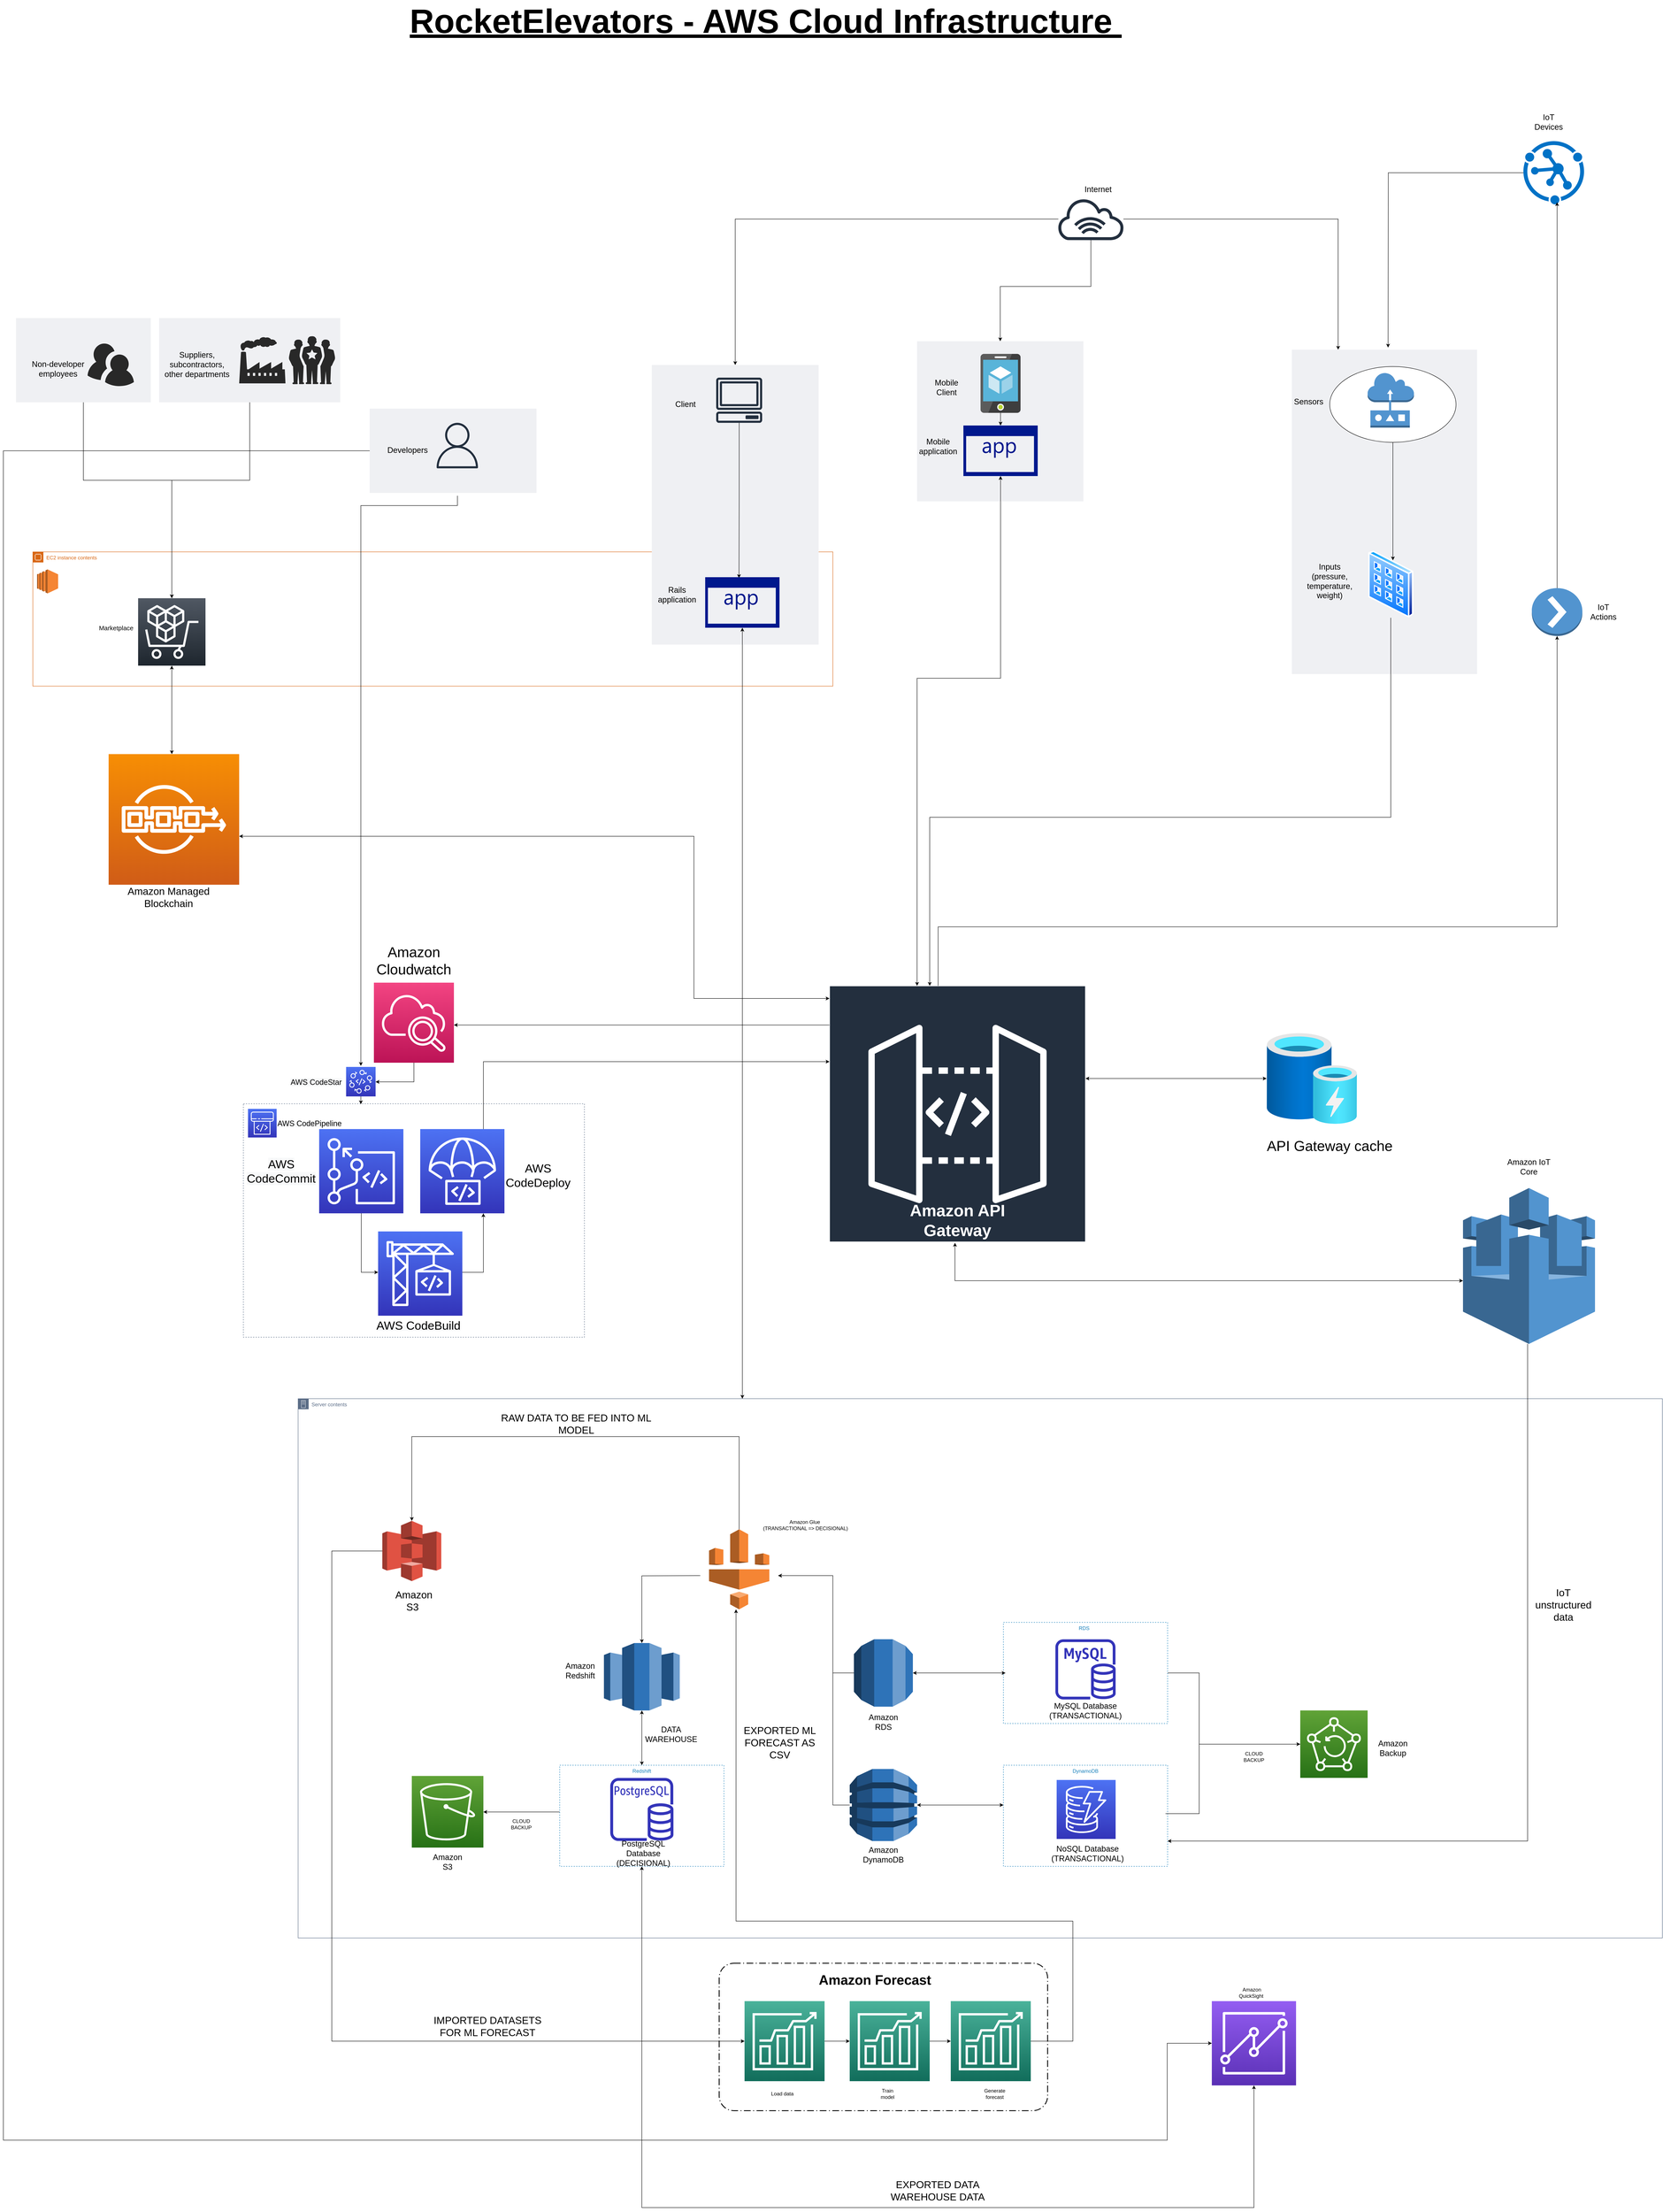 <mxfile version="13.8.5" type="github">
  <diagram id="DKj6TBFOXHYejWeqtXT9" name="Page-1">
    <mxGraphModel dx="4868" dy="3204" grid="1" gridSize="10" guides="1" tooltips="1" connect="1" arrows="1" fold="1" page="1" pageScale="1" pageWidth="850" pageHeight="1100" math="0" shadow="0">
      <root>
        <mxCell id="0" />
        <mxCell id="1" parent="0" />
        <mxCell id="yI7PjoIeiXjcI_CWV4Vf-1" value="EC2 instance contents" style="points=[[0,0],[0.25,0],[0.5,0],[0.75,0],[1,0],[1,0.25],[1,0.5],[1,0.75],[1,1],[0.75,1],[0.5,1],[0.25,1],[0,1],[0,0.75],[0,0.5],[0,0.25]];outlineConnect=0;gradientColor=none;html=1;whiteSpace=wrap;fontSize=12;fontStyle=0;shape=mxgraph.aws4.group;grIcon=mxgraph.aws4.group_ec2_instance_contents;strokeColor=#D86613;fillColor=none;verticalAlign=top;align=left;spacingLeft=30;fontColor=#D86613;dashed=0;" parent="1" vertex="1">
          <mxGeometry x="210" y="1350" width="1900" height="318.65" as="geometry" />
        </mxCell>
        <mxCell id="yI7PjoIeiXjcI_CWV4Vf-2" value="" style="fillColor=#EFF0F3;strokeColor=none;dashed=0;verticalAlign=top;fontStyle=0;fontColor=#232F3D;" parent="1" vertex="1">
          <mxGeometry x="1680" y="906.35" width="396.19" height="663.65" as="geometry" />
        </mxCell>
        <mxCell id="yI7PjoIeiXjcI_CWV4Vf-3" value="" style="fillColor=#EFF0F3;strokeColor=none;dashed=0;verticalAlign=top;fontStyle=0;fontColor=#232F3D;" parent="1" vertex="1">
          <mxGeometry x="2310" y="850" width="395" height="380" as="geometry" />
        </mxCell>
        <mxCell id="yI7PjoIeiXjcI_CWV4Vf-5" value="" style="edgeStyle=orthogonalEdgeStyle;rounded=0;orthogonalLoop=1;jettySize=auto;html=1;startArrow=none;startFill=0;" parent="1" source="yI7PjoIeiXjcI_CWV4Vf-6" target="yI7PjoIeiXjcI_CWV4Vf-130" edge="1">
          <mxGeometry relative="1" as="geometry">
            <mxPoint x="725" y="1145" as="targetPoint" />
            <Array as="points">
              <mxPoint x="725" y="1180" />
              <mxPoint x="540" y="1180" />
            </Array>
          </mxGeometry>
        </mxCell>
        <mxCell id="yI7PjoIeiXjcI_CWV4Vf-6" value="" style="fillColor=#EFF0F3;strokeColor=none;dashed=0;verticalAlign=top;fontStyle=0;fontColor=#232F3D;" parent="1" vertex="1">
          <mxGeometry x="510" y="795" width="430" height="200" as="geometry" />
        </mxCell>
        <mxCell id="yI7PjoIeiXjcI_CWV4Vf-8" value="" style="edgeStyle=orthogonalEdgeStyle;rounded=0;orthogonalLoop=1;jettySize=auto;html=1;startArrow=none;startFill=0;" parent="1" source="yI7PjoIeiXjcI_CWV4Vf-9" target="yI7PjoIeiXjcI_CWV4Vf-130" edge="1">
          <mxGeometry relative="1" as="geometry">
            <mxPoint x="330" y="1145" as="targetPoint" />
            <Array as="points">
              <mxPoint x="330" y="1180" />
              <mxPoint x="540" y="1180" />
            </Array>
          </mxGeometry>
        </mxCell>
        <mxCell id="yI7PjoIeiXjcI_CWV4Vf-9" value="" style="fillColor=#EFF0F3;strokeColor=none;dashed=0;verticalAlign=top;fontStyle=0;fontColor=#232F3D;" parent="1" vertex="1">
          <mxGeometry x="170" y="795" width="320" height="200" as="geometry" />
        </mxCell>
        <mxCell id="yI7PjoIeiXjcI_CWV4Vf-10" value="" style="fillColor=none;strokeColor=#5A6C86;dashed=1;verticalAlign=top;fontStyle=0;fontColor=#5A6C86;fontSize=22;perimeterSpacing=33;" parent="1" vertex="1">
          <mxGeometry x="710" y="2660" width="810" height="554" as="geometry" />
        </mxCell>
        <mxCell id="yI7PjoIeiXjcI_CWV4Vf-11" value="Server contents" style="points=[[0,0],[0.25,0],[0.5,0],[0.75,0],[1,0],[1,0.25],[1,0.5],[1,0.75],[1,1],[0.75,1],[0.5,1],[0.25,1],[0,1],[0,0.75],[0,0.5],[0,0.25]];outlineConnect=0;gradientColor=none;html=1;whiteSpace=wrap;fontSize=12;fontStyle=0;shape=mxgraph.aws4.group;grIcon=mxgraph.aws4.group_on_premise;strokeColor=#5A6C86;fillColor=none;verticalAlign=top;align=left;spacingLeft=30;fontColor=#5A6C86;dashed=0;" parent="1" vertex="1">
          <mxGeometry x="840" y="3360" width="3240" height="1280" as="geometry" />
        </mxCell>
        <mxCell id="yI7PjoIeiXjcI_CWV4Vf-12" value="" style="rounded=1;arcSize=10;dashed=1;fillColor=none;gradientColor=none;dashPattern=8 3 1 3;strokeWidth=2;" parent="1" vertex="1">
          <mxGeometry x="1840" y="4700" width="780" height="350" as="geometry" />
        </mxCell>
        <mxCell id="yI7PjoIeiXjcI_CWV4Vf-13" value="" style="fillColor=#EFF0F3;strokeColor=none;dashed=0;verticalAlign=top;fontStyle=0;fontColor=#232F3D;" parent="1" vertex="1">
          <mxGeometry x="3200" y="870" width="440" height="770" as="geometry" />
        </mxCell>
        <mxCell id="yI7PjoIeiXjcI_CWV4Vf-14" value="" style="edgeStyle=orthogonalEdgeStyle;rounded=0;orthogonalLoop=1;jettySize=auto;html=1;startArrow=none;startFill=0;endArrow=classic;endFill=1;fontSize=19;fontColor=#000000;" parent="1" source="yI7PjoIeiXjcI_CWV4Vf-15" edge="1">
          <mxGeometry relative="1" as="geometry">
            <mxPoint x="3440" y="1370" as="targetPoint" />
          </mxGeometry>
        </mxCell>
        <mxCell id="yI7PjoIeiXjcI_CWV4Vf-15" value="" style="ellipse;whiteSpace=wrap;html=1;fontSize=19;fontColor=#000000;" parent="1" vertex="1">
          <mxGeometry x="3290" y="910" width="300" height="180" as="geometry" />
        </mxCell>
        <mxCell id="yI7PjoIeiXjcI_CWV4Vf-16" value="" style="edgeStyle=orthogonalEdgeStyle;rounded=0;orthogonalLoop=1;jettySize=auto;html=1;startArrow=none;startFill=0;endArrow=classic;endFill=1;fontSize=39;fontColor=#FFFFFF;" parent="1" source="yI7PjoIeiXjcI_CWV4Vf-18" target="yI7PjoIeiXjcI_CWV4Vf-64" edge="1">
          <mxGeometry relative="1" as="geometry">
            <mxPoint x="1320" y="2480" as="targetPoint" />
            <Array as="points">
              <mxPoint x="1900" y="2473" />
              <mxPoint x="1900" y="2473" />
            </Array>
            <mxPoint x="1490" y="2473" as="sourcePoint" />
          </mxGeometry>
        </mxCell>
        <mxCell id="yI7PjoIeiXjcI_CWV4Vf-17" value="" style="edgeStyle=orthogonalEdgeStyle;rounded=0;orthogonalLoop=1;jettySize=auto;html=1;" parent="1" source="yI7PjoIeiXjcI_CWV4Vf-18" edge="1">
          <mxGeometry relative="1" as="geometry">
            <mxPoint x="2290" y="2380" as="sourcePoint" />
            <mxPoint x="3830" y="1549.6" as="targetPoint" />
            <Array as="points">
              <mxPoint x="2360" y="2240" />
              <mxPoint x="3830" y="2240" />
            </Array>
          </mxGeometry>
        </mxCell>
        <mxCell id="yI7PjoIeiXjcI_CWV4Vf-18" value="Amazon API Gateway" style="outlineConnect=0;fontColor=#232F3E;gradientColor=none;strokeColor=#ffffff;fillColor=#232F3E;dashed=0;verticalLabelPosition=middle;verticalAlign=bottom;align=center;html=1;whiteSpace=wrap;fontSize=10;fontStyle=1;spacing=3;shape=mxgraph.aws4.productIcon;prIcon=mxgraph.aws4.api_gateway;" parent="1" vertex="1">
          <mxGeometry x="2101.96" y="2380" width="608.04" height="440" as="geometry" />
        </mxCell>
        <mxCell id="yI7PjoIeiXjcI_CWV4Vf-19" value="" style="edgeStyle=orthogonalEdgeStyle;rounded=0;orthogonalLoop=1;jettySize=auto;html=1;" parent="1" source="yI7PjoIeiXjcI_CWV4Vf-22" target="yI7PjoIeiXjcI_CWV4Vf-50" edge="1">
          <mxGeometry relative="1" as="geometry">
            <Array as="points">
              <mxPoint x="1400" y="4341" />
              <mxPoint x="1400" y="4341" />
            </Array>
          </mxGeometry>
        </mxCell>
        <mxCell id="D9-pF9VST5MEYYn45h6V-17" value="" style="edgeStyle=orthogonalEdgeStyle;rounded=0;orthogonalLoop=1;jettySize=auto;html=1;fontSize=24;startArrow=classic;startFill=1;" edge="1" parent="1" source="yI7PjoIeiXjcI_CWV4Vf-22" target="yI7PjoIeiXjcI_CWV4Vf-103">
          <mxGeometry relative="1" as="geometry">
            <mxPoint x="1656.32" y="4640" as="targetPoint" />
            <Array as="points">
              <mxPoint x="1656" y="5280" />
              <mxPoint x="3110" y="5280" />
            </Array>
          </mxGeometry>
        </mxCell>
        <mxCell id="yI7PjoIeiXjcI_CWV4Vf-22" value="Redshift" style="fillColor=none;strokeColor=#147EBA;dashed=1;verticalAlign=top;fontStyle=0;fontColor=#147EBA;" parent="1" vertex="1">
          <mxGeometry x="1461.32" y="4230" width="390" height="240" as="geometry" />
        </mxCell>
        <mxCell id="yI7PjoIeiXjcI_CWV4Vf-23" value="DynamoDB" style="fillColor=none;strokeColor=#147EBA;dashed=1;verticalAlign=top;fontStyle=0;fontColor=#147EBA;" parent="1" vertex="1">
          <mxGeometry x="2515" y="4230" width="390" height="240" as="geometry" />
        </mxCell>
        <mxCell id="yI7PjoIeiXjcI_CWV4Vf-24" value="" style="edgeStyle=orthogonalEdgeStyle;rounded=0;orthogonalLoop=1;jettySize=auto;html=1;startArrow=none;startFill=0;endArrow=none;endFill=0;fontSize=19;" parent="1" source="yI7PjoIeiXjcI_CWV4Vf-25" target="yI7PjoIeiXjcI_CWV4Vf-49" edge="1">
          <mxGeometry relative="1" as="geometry">
            <mxPoint x="2980" y="4180" as="targetPoint" />
            <Array as="points">
              <mxPoint x="2980" y="4011" />
              <mxPoint x="2980" y="4180" />
            </Array>
          </mxGeometry>
        </mxCell>
        <mxCell id="yI7PjoIeiXjcI_CWV4Vf-25" value="RDS  " style="fillColor=none;strokeColor=#147EBA;dashed=1;verticalAlign=top;fontStyle=0;fontColor=#147EBA;" parent="1" vertex="1">
          <mxGeometry x="2515" y="3891" width="390" height="240" as="geometry" />
        </mxCell>
        <mxCell id="yI7PjoIeiXjcI_CWV4Vf-26" style="edgeStyle=orthogonalEdgeStyle;rounded=0;orthogonalLoop=1;jettySize=auto;html=1;exitX=0.5;exitY=1;exitDx=0;exitDy=0;" parent="1" edge="1">
          <mxGeometry relative="1" as="geometry">
            <mxPoint x="1510" y="3323.65" as="sourcePoint" />
            <mxPoint x="1510" y="3323.65" as="targetPoint" />
          </mxGeometry>
        </mxCell>
        <mxCell id="yI7PjoIeiXjcI_CWV4Vf-27" value="" style="edgeStyle=orthogonalEdgeStyle;rounded=0;orthogonalLoop=1;jettySize=auto;html=1;entryX=0.455;entryY=0.018;entryDx=0;entryDy=0;entryPerimeter=0;" parent="1" source="yI7PjoIeiXjcI_CWV4Vf-28" target="yI7PjoIeiXjcI_CWV4Vf-57" edge="1">
          <mxGeometry relative="1" as="geometry">
            <mxPoint x="1887.495" y="1366.345" as="targetPoint" />
            <Array as="points" />
          </mxGeometry>
        </mxCell>
        <mxCell id="yI7PjoIeiXjcI_CWV4Vf-28" value="" style="outlineConnect=0;fontColor=#232F3E;gradientColor=none;fillColor=#232F3E;strokeColor=none;dashed=0;verticalLabelPosition=bottom;verticalAlign=top;align=center;html=1;fontSize=12;fontStyle=0;aspect=fixed;pointerEvents=1;shape=mxgraph.aws4.client;" parent="1" vertex="1">
          <mxGeometry x="1832.43" y="936.35" width="110.13" height="107.31" as="geometry" />
        </mxCell>
        <mxCell id="yI7PjoIeiXjcI_CWV4Vf-29" value="MySQL Database&lt;br&gt;(TRANSACTIONAL)" style="text;html=1;strokeColor=none;fillColor=none;align=center;verticalAlign=middle;whiteSpace=wrap;rounded=0;fontSize=19;" parent="1" vertex="1">
          <mxGeometry x="2690" y="4091" width="40" height="20" as="geometry" />
        </mxCell>
        <mxCell id="yI7PjoIeiXjcI_CWV4Vf-30" value="" style="outlineConnect=0;fontColor=#232F3E;gradientColor=none;fillColor=#3334B9;strokeColor=none;dashed=0;verticalLabelPosition=bottom;verticalAlign=top;align=center;html=1;fontSize=12;fontStyle=0;aspect=fixed;pointerEvents=1;shape=mxgraph.aws4.rds_mysql_instance;" parent="1" vertex="1">
          <mxGeometry x="2638.5" y="3931" width="143" height="143" as="geometry" />
        </mxCell>
        <mxCell id="yI7PjoIeiXjcI_CWV4Vf-31" value="" style="outlineConnect=0;fontColor=#232F3E;gradientColor=#4D72F3;gradientDirection=north;fillColor=#3334B9;strokeColor=#ffffff;dashed=0;verticalLabelPosition=bottom;verticalAlign=top;align=center;html=1;fontSize=12;fontStyle=0;aspect=fixed;shape=mxgraph.aws4.resourceIcon;resIcon=mxgraph.aws4.dynamodb;" parent="1" vertex="1">
          <mxGeometry x="2641.5" y="4265" width="140" height="140" as="geometry" />
        </mxCell>
        <mxCell id="yI7PjoIeiXjcI_CWV4Vf-32" value="" style="edgeStyle=orthogonalEdgeStyle;rounded=0;orthogonalLoop=1;jettySize=auto;html=1;startArrow=classic;startFill=1;fontSize=19;" parent="1" source="yI7PjoIeiXjcI_CWV4Vf-34" edge="1">
          <mxGeometry relative="1" as="geometry">
            <mxPoint x="2515" y="4324.5" as="targetPoint" />
          </mxGeometry>
        </mxCell>
        <mxCell id="yI7PjoIeiXjcI_CWV4Vf-33" value="" style="edgeStyle=orthogonalEdgeStyle;rounded=0;orthogonalLoop=1;jettySize=auto;html=1;" parent="1" source="yI7PjoIeiXjcI_CWV4Vf-34" edge="1">
          <mxGeometry relative="1" as="geometry">
            <mxPoint x="1980" y="3780" as="targetPoint" />
            <Array as="points">
              <mxPoint x="2110" y="4325" />
              <mxPoint x="2110" y="3780" />
            </Array>
          </mxGeometry>
        </mxCell>
        <mxCell id="yI7PjoIeiXjcI_CWV4Vf-34" value="" style="outlineConnect=0;dashed=0;verticalLabelPosition=bottom;verticalAlign=top;align=center;html=1;shape=mxgraph.aws3.dynamo_db;fillColor=#2E73B8;gradientColor=none;fontSize=19;" parent="1" vertex="1">
          <mxGeometry x="2150" y="4239" width="160" height="171" as="geometry" />
        </mxCell>
        <mxCell id="yI7PjoIeiXjcI_CWV4Vf-35" value="PostgreSQL Database (DECISIONAL)" style="text;html=1;strokeColor=none;fillColor=none;align=center;verticalAlign=middle;whiteSpace=wrap;rounded=0;fontSize=19;" parent="1" vertex="1">
          <mxGeometry x="1640" y="4430" width="40" height="20" as="geometry" />
        </mxCell>
        <mxCell id="yI7PjoIeiXjcI_CWV4Vf-36" value="Amazon Redshift" style="text;html=1;strokeColor=none;fillColor=none;align=center;verticalAlign=middle;whiteSpace=wrap;rounded=0;fontSize=19;" parent="1" vertex="1">
          <mxGeometry x="1490" y="4005.5" width="40" as="geometry" />
        </mxCell>
        <mxCell id="yI7PjoIeiXjcI_CWV4Vf-37" value="" style="edgeStyle=orthogonalEdgeStyle;rounded=0;orthogonalLoop=1;jettySize=auto;html=1;startArrow=classic;startFill=1;fontSize=19;entryX=0.5;entryY=0;entryDx=0;entryDy=0;" parent="1" source="yI7PjoIeiXjcI_CWV4Vf-38" target="yI7PjoIeiXjcI_CWV4Vf-22" edge="1">
          <mxGeometry relative="1" as="geometry">
            <Array as="points" />
          </mxGeometry>
        </mxCell>
        <mxCell id="yI7PjoIeiXjcI_CWV4Vf-38" value="" style="outlineConnect=0;dashed=0;verticalLabelPosition=bottom;verticalAlign=top;align=center;html=1;shape=mxgraph.aws3.redshift;fillColor=#2E73B8;gradientColor=none;fontSize=19;" parent="1" vertex="1">
          <mxGeometry x="1566.32" y="3940" width="180" height="160" as="geometry" />
        </mxCell>
        <mxCell id="yI7PjoIeiXjcI_CWV4Vf-39" value="Amazon DynamoDB" style="text;html=1;strokeColor=none;fillColor=none;align=center;verticalAlign=middle;whiteSpace=wrap;rounded=0;fontSize=19;" parent="1" vertex="1">
          <mxGeometry x="2210" y="4425.5" width="40" height="34.5" as="geometry" />
        </mxCell>
        <mxCell id="yI7PjoIeiXjcI_CWV4Vf-40" value="" style="edgeStyle=orthogonalEdgeStyle;rounded=0;orthogonalLoop=1;jettySize=auto;html=1;startArrow=classic;startFill=1;fontSize=19;" parent="1" source="yI7PjoIeiXjcI_CWV4Vf-42" edge="1">
          <mxGeometry relative="1" as="geometry">
            <mxPoint x="2520" y="4011" as="targetPoint" />
          </mxGeometry>
        </mxCell>
        <mxCell id="yI7PjoIeiXjcI_CWV4Vf-41" value="" style="edgeStyle=orthogonalEdgeStyle;rounded=0;orthogonalLoop=1;jettySize=auto;html=1;" parent="1" source="yI7PjoIeiXjcI_CWV4Vf-42" edge="1">
          <mxGeometry relative="1" as="geometry">
            <mxPoint x="1980" y="3780" as="targetPoint" />
            <Array as="points">
              <mxPoint x="2110" y="4011" />
              <mxPoint x="2110" y="3780" />
            </Array>
          </mxGeometry>
        </mxCell>
        <mxCell id="yI7PjoIeiXjcI_CWV4Vf-42" value="" style="outlineConnect=0;dashed=0;verticalLabelPosition=bottom;verticalAlign=top;align=center;html=1;shape=mxgraph.aws3.rds;fillColor=#2E73B8;gradientColor=none;fontSize=19;" parent="1" vertex="1">
          <mxGeometry x="2160" y="3931" width="140" height="160" as="geometry" />
        </mxCell>
        <mxCell id="yI7PjoIeiXjcI_CWV4Vf-43" value="Amazon RDS" style="text;html=1;strokeColor=none;fillColor=none;align=center;verticalAlign=middle;whiteSpace=wrap;rounded=0;fontSize=19;" parent="1" vertex="1">
          <mxGeometry x="2210" y="4111" width="40" height="34.5" as="geometry" />
        </mxCell>
        <mxCell id="yI7PjoIeiXjcI_CWV4Vf-44" value="" style="outlineConnect=0;fontColor=#232F3E;gradientColor=none;fillColor=#3334B9;strokeColor=none;dashed=0;verticalLabelPosition=bottom;verticalAlign=top;align=center;html=1;fontSize=12;fontStyle=0;aspect=fixed;pointerEvents=1;shape=mxgraph.aws4.rds_postgresql_instance;" parent="1" vertex="1">
          <mxGeometry x="1581.32" y="4260" width="150" height="150" as="geometry" />
        </mxCell>
        <mxCell id="yI7PjoIeiXjcI_CWV4Vf-45" value="NoSQL Database (TRANSACTIONAL)" style="text;html=1;strokeColor=none;fillColor=none;align=center;verticalAlign=middle;whiteSpace=wrap;rounded=0;fontSize=19;" parent="1" vertex="1">
          <mxGeometry x="2695" y="4430" width="40" height="20" as="geometry" />
        </mxCell>
        <mxCell id="yI7PjoIeiXjcI_CWV4Vf-46" style="edgeStyle=orthogonalEdgeStyle;rounded=0;orthogonalLoop=1;jettySize=auto;html=1;exitX=0.5;exitY=1;exitDx=0;exitDy=0;startArrow=classic;startFill=1;fontSize=19;" parent="1" source="yI7PjoIeiXjcI_CWV4Vf-43" target="yI7PjoIeiXjcI_CWV4Vf-43" edge="1">
          <mxGeometry relative="1" as="geometry" />
        </mxCell>
        <mxCell id="yI7PjoIeiXjcI_CWV4Vf-47" value="DATA WAREHOUSE" style="text;html=1;strokeColor=none;fillColor=none;align=center;verticalAlign=middle;whiteSpace=wrap;rounded=0;fontSize=19;" parent="1" vertex="1">
          <mxGeometry x="1706.32" y="4147.25" width="40" height="20" as="geometry" />
        </mxCell>
        <mxCell id="yI7PjoIeiXjcI_CWV4Vf-48" value="" style="edgeStyle=orthogonalEdgeStyle;rounded=0;orthogonalLoop=1;jettySize=auto;html=1;startArrow=classic;startFill=1;fontSize=19;endArrow=none;endFill=0;" parent="1" source="yI7PjoIeiXjcI_CWV4Vf-49" edge="1">
          <mxGeometry relative="1" as="geometry">
            <mxPoint x="2900" y="4345" as="targetPoint" />
            <Array as="points">
              <mxPoint x="2980" y="4180" />
              <mxPoint x="2980" y="4345" />
            </Array>
          </mxGeometry>
        </mxCell>
        <mxCell id="yI7PjoIeiXjcI_CWV4Vf-49" value="" style="outlineConnect=0;fontColor=#232F3E;gradientColor=#60A337;gradientDirection=north;fillColor=#277116;strokeColor=#ffffff;dashed=0;verticalLabelPosition=bottom;verticalAlign=top;align=center;html=1;fontSize=12;fontStyle=0;aspect=fixed;shape=mxgraph.aws4.resourceIcon;resIcon=mxgraph.aws4.backup;" parent="1" vertex="1">
          <mxGeometry x="3220" y="4100" width="160" height="160" as="geometry" />
        </mxCell>
        <mxCell id="yI7PjoIeiXjcI_CWV4Vf-50" value="" style="outlineConnect=0;fontColor=#232F3E;gradientColor=#60A337;gradientDirection=north;fillColor=#277116;strokeColor=#ffffff;dashed=0;verticalLabelPosition=bottom;verticalAlign=top;align=center;html=1;fontSize=12;fontStyle=0;aspect=fixed;shape=mxgraph.aws4.resourceIcon;resIcon=mxgraph.aws4.s3;" parent="1" vertex="1">
          <mxGeometry x="1110" y="4255.5" width="170" height="170" as="geometry" />
        </mxCell>
        <mxCell id="yI7PjoIeiXjcI_CWV4Vf-51" value="Amazon Backup" style="text;html=1;strokeColor=none;fillColor=none;align=center;verticalAlign=middle;whiteSpace=wrap;rounded=0;fontSize=19;" parent="1" vertex="1">
          <mxGeometry x="3420" y="4180" width="40" height="20" as="geometry" />
        </mxCell>
        <mxCell id="yI7PjoIeiXjcI_CWV4Vf-52" value="Amazon S3" style="text;html=1;strokeColor=none;fillColor=none;align=center;verticalAlign=middle;whiteSpace=wrap;rounded=0;fontSize=19;" parent="1" vertex="1">
          <mxGeometry x="1175" y="4450" width="40" height="20" as="geometry" />
        </mxCell>
        <mxCell id="yI7PjoIeiXjcI_CWV4Vf-53" style="edgeStyle=orthogonalEdgeStyle;rounded=0;orthogonalLoop=1;jettySize=auto;html=1;exitX=0.5;exitY=1;exitDx=0;exitDy=0;startArrow=none;startFill=0;endArrow=classic;endFill=1;fontSize=19;" parent="1" source="yI7PjoIeiXjcI_CWV4Vf-52" target="yI7PjoIeiXjcI_CWV4Vf-52" edge="1">
          <mxGeometry relative="1" as="geometry" />
        </mxCell>
        <mxCell id="yI7PjoIeiXjcI_CWV4Vf-54" value="Client" style="text;html=1;strokeColor=none;fillColor=none;align=center;verticalAlign=middle;whiteSpace=wrap;rounded=0;fontSize=19;" parent="1" vertex="1">
          <mxGeometry x="1740" y="990" width="40" height="20" as="geometry" />
        </mxCell>
        <mxCell id="yI7PjoIeiXjcI_CWV4Vf-55" style="edgeStyle=orthogonalEdgeStyle;rounded=0;orthogonalLoop=1;jettySize=auto;html=1;exitX=0.5;exitY=1;exitDx=0;exitDy=0;" parent="1" source="yI7PjoIeiXjcI_CWV4Vf-54" target="yI7PjoIeiXjcI_CWV4Vf-54" edge="1">
          <mxGeometry relative="1" as="geometry" />
        </mxCell>
        <mxCell id="yI7PjoIeiXjcI_CWV4Vf-56" value="" style="edgeStyle=orthogonalEdgeStyle;rounded=0;orthogonalLoop=1;jettySize=auto;html=1;startArrow=classic;startFill=1;endArrow=classic;endFill=1;fontSize=19;" parent="1" source="yI7PjoIeiXjcI_CWV4Vf-57" target="yI7PjoIeiXjcI_CWV4Vf-11" edge="1">
          <mxGeometry relative="1" as="geometry">
            <mxPoint x="1812" y="2220" as="targetPoint" />
            <Array as="points">
              <mxPoint x="1895" y="2920" />
              <mxPoint x="1895" y="2920" />
            </Array>
          </mxGeometry>
        </mxCell>
        <mxCell id="yI7PjoIeiXjcI_CWV4Vf-57" value="" style="aspect=fixed;pointerEvents=1;shadow=0;dashed=0;html=1;strokeColor=none;labelPosition=center;verticalLabelPosition=bottom;verticalAlign=top;align=center;fillColor=#00188D;shape=mxgraph.mscae.enterprise.application" parent="1" vertex="1">
          <mxGeometry x="1806.76" y="1410" width="176.47" height="120" as="geometry" />
        </mxCell>
        <mxCell id="yI7PjoIeiXjcI_CWV4Vf-58" value="Internet" style="text;html=1;strokeColor=none;fillColor=none;align=center;verticalAlign=middle;whiteSpace=wrap;rounded=0;fontSize=19;" parent="1" vertex="1">
          <mxGeometry x="2720" y="480" width="40" height="20" as="geometry" />
        </mxCell>
        <mxCell id="yI7PjoIeiXjcI_CWV4Vf-59" value="Rails application" style="text;html=1;strokeColor=none;fillColor=none;align=center;verticalAlign=middle;whiteSpace=wrap;rounded=0;fontSize=19;" parent="1" vertex="1">
          <mxGeometry x="1720" y="1443.65" width="40" height="16.35" as="geometry" />
        </mxCell>
        <mxCell id="yI7PjoIeiXjcI_CWV4Vf-60" value="&lt;font style=&quot;font-size: 39px&quot;&gt;Amazon API Gateway&lt;/font&gt;" style="text;html=1;align=center;verticalAlign=middle;whiteSpace=wrap;rounded=0;fontSize=39;fontStyle=1;fontColor=#FFFFFF;" parent="1" vertex="1">
          <mxGeometry x="2225.98" y="2790" width="360" height="294" as="geometry" />
        </mxCell>
        <mxCell id="yI7PjoIeiXjcI_CWV4Vf-61" value="" style="edgeStyle=orthogonalEdgeStyle;rounded=0;orthogonalLoop=1;jettySize=auto;html=1;startArrow=classic;startFill=1;endArrow=classic;endFill=1;" parent="1" source="yI7PjoIeiXjcI_CWV4Vf-62" edge="1">
          <mxGeometry relative="1" as="geometry">
            <mxPoint x="2710" y="2600" as="targetPoint" />
          </mxGeometry>
        </mxCell>
        <mxCell id="yI7PjoIeiXjcI_CWV4Vf-62" value="" style="aspect=fixed;html=1;points=[];align=center;image;fontSize=12;image=img/lib/azure2/general/Cache.svg;" parent="1" vertex="1">
          <mxGeometry x="3140" y="2492.5" width="215" height="215" as="geometry" />
        </mxCell>
        <mxCell id="yI7PjoIeiXjcI_CWV4Vf-143" value="" style="edgeStyle=orthogonalEdgeStyle;rounded=0;orthogonalLoop=1;jettySize=auto;html=1;fontSize=24;" parent="1" source="yI7PjoIeiXjcI_CWV4Vf-64" target="yI7PjoIeiXjcI_CWV4Vf-125" edge="1">
          <mxGeometry relative="1" as="geometry">
            <mxPoint x="1050" y="2611" as="targetPoint" />
            <Array as="points">
              <mxPoint x="1115" y="2608" />
            </Array>
          </mxGeometry>
        </mxCell>
        <mxCell id="yI7PjoIeiXjcI_CWV4Vf-64" value="" style="outlineConnect=0;fontColor=#232F3E;gradientColor=#F34482;gradientDirection=north;fillColor=#BC1356;strokeColor=#ffffff;dashed=0;verticalLabelPosition=bottom;verticalAlign=top;align=center;html=1;fontSize=12;fontStyle=0;aspect=fixed;shape=mxgraph.aws4.resourceIcon;resIcon=mxgraph.aws4.cloudwatch_2;" parent="1" vertex="1">
          <mxGeometry x="1020" y="2372.5" width="190" height="190" as="geometry" />
        </mxCell>
        <mxCell id="yI7PjoIeiXjcI_CWV4Vf-65" value="&lt;font color=&quot;#000000&quot; style=&quot;font-size: 34px;&quot;&gt;API Gateway cache&lt;/font&gt;" style="text;html=1;strokeColor=none;fillColor=none;align=center;verticalAlign=middle;whiteSpace=wrap;rounded=0;fontSize=34;fontColor=#FFFFFF;" parent="1" vertex="1">
          <mxGeometry x="3125" y="2750" width="330" height="20" as="geometry" />
        </mxCell>
        <mxCell id="yI7PjoIeiXjcI_CWV4Vf-66" value="&lt;font color=&quot;#000000&quot;&gt;Amazon Cloudwatch&lt;/font&gt;" style="text;html=1;strokeColor=none;fillColor=none;align=center;verticalAlign=middle;whiteSpace=wrap;rounded=0;fontSize=34;fontColor=#FFFFFF;" parent="1" vertex="1">
          <mxGeometry x="1005" y="2310" width="220" height="20" as="geometry" />
        </mxCell>
        <mxCell id="yI7PjoIeiXjcI_CWV4Vf-67" value="" style="edgeStyle=orthogonalEdgeStyle;rounded=0;orthogonalLoop=1;jettySize=auto;html=1;startArrow=none;startFill=0;endArrow=classic;endFill=1;fontSize=34;fontColor=#FFFFFF;entryX=0.5;entryY=0;entryDx=0;entryDy=0;" parent="1" source="yI7PjoIeiXjcI_CWV4Vf-70" target="yI7PjoIeiXjcI_CWV4Vf-3" edge="1">
          <mxGeometry relative="1" as="geometry">
            <mxPoint x="2490" y="840" as="targetPoint" />
            <Array as="points">
              <mxPoint x="2723" y="720" />
              <mxPoint x="2507" y="720" />
            </Array>
          </mxGeometry>
        </mxCell>
        <mxCell id="yI7PjoIeiXjcI_CWV4Vf-68" value="" style="edgeStyle=orthogonalEdgeStyle;rounded=0;orthogonalLoop=1;jettySize=auto;html=1;startArrow=none;startFill=0;endArrow=classic;endFill=1;fontSize=34;fontColor=#FFFFFF;" parent="1" source="yI7PjoIeiXjcI_CWV4Vf-70" target="yI7PjoIeiXjcI_CWV4Vf-2" edge="1">
          <mxGeometry relative="1" as="geometry" />
        </mxCell>
        <mxCell id="yI7PjoIeiXjcI_CWV4Vf-69" value="" style="edgeStyle=orthogonalEdgeStyle;rounded=0;orthogonalLoop=1;jettySize=auto;html=1;startArrow=none;startFill=0;endArrow=classic;endFill=1;fontSize=34;fontColor=#FFFFFF;entryX=0.25;entryY=0;entryDx=0;entryDy=0;" parent="1" source="yI7PjoIeiXjcI_CWV4Vf-70" target="yI7PjoIeiXjcI_CWV4Vf-13" edge="1">
          <mxGeometry relative="1" as="geometry">
            <mxPoint x="3390" y="916" as="targetPoint" />
          </mxGeometry>
        </mxCell>
        <mxCell id="yI7PjoIeiXjcI_CWV4Vf-70" value="" style="outlineConnect=0;fontColor=#232F3E;gradientColor=none;fillColor=#232F3E;strokeColor=none;dashed=0;verticalLabelPosition=bottom;verticalAlign=top;align=center;html=1;fontSize=12;fontStyle=0;aspect=fixed;pointerEvents=1;shape=mxgraph.aws4.internet_alt1;" parent="1" vertex="1">
          <mxGeometry x="2641.5" y="510" width="162.51" height="100" as="geometry" />
        </mxCell>
        <mxCell id="yI7PjoIeiXjcI_CWV4Vf-71" value="" style="edgeStyle=orthogonalEdgeStyle;rounded=0;orthogonalLoop=1;jettySize=auto;html=1;startArrow=classic;startFill=1;endArrow=classic;endFill=1;fontSize=34;fontColor=#FFFFFF;entryX=0.25;entryY=0;entryDx=0;entryDy=0;" parent="1" source="yI7PjoIeiXjcI_CWV4Vf-137" edge="1">
          <mxGeometry relative="1" as="geometry">
            <mxPoint x="2310" y="2380" as="targetPoint" />
            <Array as="points">
              <mxPoint x="2508" y="1650" />
              <mxPoint x="2310" y="1650" />
            </Array>
          </mxGeometry>
        </mxCell>
        <mxCell id="yI7PjoIeiXjcI_CWV4Vf-72" value="" style="aspect=fixed;html=1;points=[];align=center;image;fontSize=12;image=img/lib/mscae/App_Service_Mobile_App.svg;" parent="1" vertex="1">
          <mxGeometry x="2460.64" y="880" width="95.2" height="140" as="geometry" />
        </mxCell>
        <mxCell id="yI7PjoIeiXjcI_CWV4Vf-73" value="Mobile Client" style="text;html=1;strokeColor=none;fillColor=none;align=center;verticalAlign=middle;whiteSpace=wrap;rounded=0;fontSize=19;" parent="1" vertex="1">
          <mxGeometry x="2360" y="950" width="40" height="20" as="geometry" />
        </mxCell>
        <mxCell id="yI7PjoIeiXjcI_CWV4Vf-74" value="Mobile application" style="text;html=1;strokeColor=none;fillColor=none;align=center;verticalAlign=middle;whiteSpace=wrap;rounded=0;fontSize=19;" parent="1" vertex="1">
          <mxGeometry x="2340" y="1090" width="40" height="20" as="geometry" />
        </mxCell>
        <mxCell id="yI7PjoIeiXjcI_CWV4Vf-75" value="" style="outlineConnect=0;dashed=0;verticalLabelPosition=bottom;verticalAlign=top;align=center;html=1;shape=mxgraph.aws3.sensor;fillColor=#5294CF;gradientColor=none;fontSize=34;fontColor=#FFFFFF;" parent="1" vertex="1">
          <mxGeometry x="3380" y="925" width="110" height="130" as="geometry" />
        </mxCell>
        <mxCell id="yI7PjoIeiXjcI_CWV4Vf-76" value="&lt;font color=&quot;#000000&quot; style=&quot;font-size: 19px;&quot;&gt;Sensors&lt;/font&gt;" style="text;html=1;strokeColor=none;fillColor=none;align=center;verticalAlign=middle;whiteSpace=wrap;rounded=0;fontSize=19;fontColor=#FFFFFF;" parent="1" vertex="1">
          <mxGeometry x="3220" y="983.65" width="40" height="20" as="geometry" />
        </mxCell>
        <mxCell id="yI7PjoIeiXjcI_CWV4Vf-77" value="" style="edgeStyle=orthogonalEdgeStyle;rounded=0;orthogonalLoop=1;jettySize=auto;html=1;startArrow=classic;startFill=1;endArrow=classic;endFill=1;" parent="1" source="yI7PjoIeiXjcI_CWV4Vf-78" edge="1">
          <mxGeometry relative="1" as="geometry">
            <mxPoint x="2400" y="2990" as="targetPoint" />
            <Array as="points">
              <mxPoint x="2400" y="3080" />
            </Array>
          </mxGeometry>
        </mxCell>
        <mxCell id="D9-pF9VST5MEYYn45h6V-3" value="" style="edgeStyle=orthogonalEdgeStyle;rounded=0;orthogonalLoop=1;jettySize=auto;html=1;fontSize=24;entryX=1;entryY=0.75;entryDx=0;entryDy=0;" edge="1" parent="1" source="yI7PjoIeiXjcI_CWV4Vf-78" target="yI7PjoIeiXjcI_CWV4Vf-23">
          <mxGeometry relative="1" as="geometry">
            <mxPoint x="3790" y="3449" as="targetPoint" />
            <Array as="points">
              <mxPoint x="3760" y="4410" />
            </Array>
          </mxGeometry>
        </mxCell>
        <mxCell id="yI7PjoIeiXjcI_CWV4Vf-78" value="" style="outlineConnect=0;dashed=0;verticalLabelPosition=bottom;verticalAlign=top;align=center;html=1;shape=mxgraph.aws3.aws_iot;fillColor=#5294CF;gradientColor=none;fontSize=19;fontColor=#FFFFFF;" parent="1" vertex="1">
          <mxGeometry x="3606.5" y="2860" width="313.5" height="370" as="geometry" />
        </mxCell>
        <mxCell id="yI7PjoIeiXjcI_CWV4Vf-79" value="Amazon IoT Core" style="text;html=1;strokeColor=none;fillColor=none;align=center;verticalAlign=middle;whiteSpace=wrap;rounded=0;fontSize=19;" parent="1" vertex="1">
          <mxGeometry x="3703.25" y="2800" width="120" height="20" as="geometry" />
        </mxCell>
        <mxCell id="yI7PjoIeiXjcI_CWV4Vf-80" value="" style="edgeStyle=orthogonalEdgeStyle;rounded=0;orthogonalLoop=1;jettySize=auto;html=1;" parent="1" source="yI7PjoIeiXjcI_CWV4Vf-81" edge="1">
          <mxGeometry relative="1" as="geometry">
            <mxPoint x="2340" y="2380" as="targetPoint" />
            <Array as="points">
              <mxPoint x="3435" y="1980" />
              <mxPoint x="2340" y="1980" />
            </Array>
          </mxGeometry>
        </mxCell>
        <mxCell id="yI7PjoIeiXjcI_CWV4Vf-81" value="" style="aspect=fixed;perimeter=ellipsePerimeter;html=1;align=center;shadow=0;dashed=0;spacingTop=3;image;image=img/lib/active_directory/input_output_filter.svg;fontSize=19;fontColor=#000000;" parent="1" vertex="1">
          <mxGeometry x="3381.4" y="1346.35" width="107.2" height="160" as="geometry" />
        </mxCell>
        <mxCell id="yI7PjoIeiXjcI_CWV4Vf-82" value="Inputs (pressure, temperature, weight)" style="text;html=1;strokeColor=none;fillColor=none;align=center;verticalAlign=middle;whiteSpace=wrap;rounded=0;fontSize=19;fontColor=#000000;" parent="1" vertex="1">
          <mxGeometry x="3270" y="1410" width="40" height="20" as="geometry" />
        </mxCell>
        <mxCell id="yI7PjoIeiXjcI_CWV4Vf-83" value="" style="edgeStyle=orthogonalEdgeStyle;rounded=0;orthogonalLoop=1;jettySize=auto;html=1;startArrow=none;startFill=0;endArrow=classic;endFill=1;fontSize=19;fontColor=#000000;" parent="1" source="yI7PjoIeiXjcI_CWV4Vf-84" edge="1">
          <mxGeometry relative="1" as="geometry">
            <mxPoint x="3428.571" y="865" as="targetPoint" />
          </mxGeometry>
        </mxCell>
        <mxCell id="yI7PjoIeiXjcI_CWV4Vf-84" value="" style="aspect=fixed;html=1;points=[];align=center;image;fontSize=12;image=img/lib/mscae/Device_Provisioning_Services.svg;" parent="1" vertex="1">
          <mxGeometry x="3750" y="375" width="144" height="150" as="geometry" />
        </mxCell>
        <mxCell id="yI7PjoIeiXjcI_CWV4Vf-85" value="IoT &lt;br&gt;Devices" style="text;html=1;strokeColor=none;fillColor=none;align=center;verticalAlign=middle;whiteSpace=wrap;rounded=0;fontSize=19;fontColor=#000000;" parent="1" vertex="1">
          <mxGeometry x="3790" y="320" width="40" height="20" as="geometry" />
        </mxCell>
        <mxCell id="yI7PjoIeiXjcI_CWV4Vf-86" value="" style="edgeStyle=orthogonalEdgeStyle;rounded=0;orthogonalLoop=1;jettySize=auto;html=1;startArrow=none;startFill=0;endArrow=classic;endFill=1;fontSize=19;fontColor=#000000;" parent="1" source="yI7PjoIeiXjcI_CWV4Vf-87" edge="1">
          <mxGeometry relative="1" as="geometry">
            <mxPoint x="3830" y="520" as="targetPoint" />
          </mxGeometry>
        </mxCell>
        <mxCell id="yI7PjoIeiXjcI_CWV4Vf-87" value="" style="outlineConnect=0;dashed=0;verticalLabelPosition=bottom;verticalAlign=top;align=center;html=1;shape=mxgraph.aws3.action;fillColor=#5294CF;gradientColor=none;fontSize=19;fontColor=#000000;" parent="1" vertex="1">
          <mxGeometry x="3770" y="1436" width="120" height="113.6" as="geometry" />
        </mxCell>
        <mxCell id="yI7PjoIeiXjcI_CWV4Vf-88" value="IoT Actions" style="text;html=1;strokeColor=none;fillColor=none;align=center;verticalAlign=middle;whiteSpace=wrap;rounded=0;fontSize=19;fontColor=#000000;" parent="1" vertex="1">
          <mxGeometry x="3920" y="1482.8" width="40" height="20" as="geometry" />
        </mxCell>
        <mxCell id="yI7PjoIeiXjcI_CWV4Vf-89" value="" style="edgeStyle=orthogonalEdgeStyle;rounded=0;orthogonalLoop=1;jettySize=auto;html=1;" parent="1" target="yI7PjoIeiXjcI_CWV4Vf-38" edge="1">
          <mxGeometry relative="1" as="geometry">
            <mxPoint x="1717.5" y="3780" as="targetPoint" />
            <mxPoint x="1795" y="3780" as="sourcePoint" />
          </mxGeometry>
        </mxCell>
        <mxCell id="yI7PjoIeiXjcI_CWV4Vf-91" value="Amazon Glue&amp;nbsp;&lt;br&gt;(TRANSACTIONAL =&amp;gt; DECISIONAL)" style="text;html=1;strokeColor=none;fillColor=none;align=center;verticalAlign=middle;whiteSpace=wrap;rounded=0;" parent="1" vertex="1">
          <mxGeometry x="1930" y="3650" width="230" height="20" as="geometry" />
        </mxCell>
        <mxCell id="yI7PjoIeiXjcI_CWV4Vf-92" value="CLOUD BACKUP" style="text;html=1;strokeColor=none;fillColor=none;align=center;verticalAlign=middle;whiteSpace=wrap;rounded=0;" parent="1" vertex="1">
          <mxGeometry x="1350" y="4360" width="40" height="20" as="geometry" />
        </mxCell>
        <mxCell id="yI7PjoIeiXjcI_CWV4Vf-93" value="CLOUD BACKUP" style="text;html=1;strokeColor=none;fillColor=none;align=center;verticalAlign=middle;whiteSpace=wrap;rounded=0;" parent="1" vertex="1">
          <mxGeometry x="3090" y="4200" width="40" height="20" as="geometry" />
        </mxCell>
        <mxCell id="yI7PjoIeiXjcI_CWV4Vf-94" value="" style="edgeStyle=orthogonalEdgeStyle;rounded=0;orthogonalLoop=1;jettySize=auto;html=1;" parent="1" source="yI7PjoIeiXjcI_CWV4Vf-95" target="yI7PjoIeiXjcI_CWV4Vf-97" edge="1">
          <mxGeometry relative="1" as="geometry" />
        </mxCell>
        <mxCell id="yI7PjoIeiXjcI_CWV4Vf-95" value="" style="outlineConnect=0;fontColor=#232F3E;gradientColor=#4AB29A;gradientDirection=north;fillColor=#116D5B;strokeColor=#ffffff;dashed=0;verticalLabelPosition=bottom;verticalAlign=top;align=center;html=1;fontSize=12;fontStyle=0;aspect=fixed;shape=mxgraph.aws4.resourceIcon;resIcon=mxgraph.aws4.forecast;" parent="1" vertex="1">
          <mxGeometry x="1900.28" y="4790" width="190" height="190" as="geometry" />
        </mxCell>
        <mxCell id="yI7PjoIeiXjcI_CWV4Vf-96" value="" style="edgeStyle=orthogonalEdgeStyle;rounded=0;orthogonalLoop=1;jettySize=auto;html=1;" parent="1" source="yI7PjoIeiXjcI_CWV4Vf-97" target="yI7PjoIeiXjcI_CWV4Vf-98" edge="1">
          <mxGeometry relative="1" as="geometry" />
        </mxCell>
        <mxCell id="yI7PjoIeiXjcI_CWV4Vf-97" value="" style="outlineConnect=0;fontColor=#232F3E;gradientColor=#4AB29A;gradientDirection=north;fillColor=#116D5B;strokeColor=#ffffff;dashed=0;verticalLabelPosition=bottom;verticalAlign=top;align=center;html=1;fontSize=12;fontStyle=0;aspect=fixed;shape=mxgraph.aws4.resourceIcon;resIcon=mxgraph.aws4.forecast;" parent="1" vertex="1">
          <mxGeometry x="2150" y="4790" width="190" height="190" as="geometry" />
        </mxCell>
        <mxCell id="D9-pF9VST5MEYYn45h6V-12" value="" style="edgeStyle=orthogonalEdgeStyle;rounded=0;orthogonalLoop=1;jettySize=auto;html=1;fontSize=24;" edge="1" parent="1" source="yI7PjoIeiXjcI_CWV4Vf-98" target="D9-pF9VST5MEYYn45h6V-4">
          <mxGeometry relative="1" as="geometry">
            <mxPoint x="2695" y="4885" as="targetPoint" />
            <Array as="points">
              <mxPoint x="2680" y="4885" />
              <mxPoint x="2680" y="4600" />
              <mxPoint x="1880" y="4600" />
            </Array>
          </mxGeometry>
        </mxCell>
        <mxCell id="yI7PjoIeiXjcI_CWV4Vf-98" value="" style="outlineConnect=0;fontColor=#232F3E;gradientColor=#4AB29A;gradientDirection=north;fillColor=#116D5B;strokeColor=#ffffff;dashed=0;verticalLabelPosition=bottom;verticalAlign=top;align=center;html=1;fontSize=12;fontStyle=0;aspect=fixed;shape=mxgraph.aws4.resourceIcon;resIcon=mxgraph.aws4.forecast;" parent="1" vertex="1">
          <mxGeometry x="2390" y="4790" width="190" height="190" as="geometry" />
        </mxCell>
        <mxCell id="yI7PjoIeiXjcI_CWV4Vf-99" value="Load data" style="text;html=1;strokeColor=none;fillColor=none;align=center;verticalAlign=middle;whiteSpace=wrap;rounded=0;" parent="1" vertex="1">
          <mxGeometry x="1950" y="5000" width="80" height="20" as="geometry" />
        </mxCell>
        <mxCell id="yI7PjoIeiXjcI_CWV4Vf-100" value="Train model" style="text;html=1;strokeColor=none;fillColor=none;align=center;verticalAlign=middle;whiteSpace=wrap;rounded=0;" parent="1" vertex="1">
          <mxGeometry x="2220" y="5000" width="40" height="20" as="geometry" />
        </mxCell>
        <mxCell id="yI7PjoIeiXjcI_CWV4Vf-101" value="Generate forecast" style="text;html=1;strokeColor=none;fillColor=none;align=center;verticalAlign=middle;whiteSpace=wrap;rounded=0;" parent="1" vertex="1">
          <mxGeometry x="2457" y="5000" width="75" height="20" as="geometry" />
        </mxCell>
        <mxCell id="yI7PjoIeiXjcI_CWV4Vf-102" value="&lt;span style=&quot;font-size: 32px&quot;&gt;&lt;b&gt;Amazon Forecast&lt;/b&gt;&lt;/span&gt;" style="text;html=1;strokeColor=none;fillColor=none;align=center;verticalAlign=middle;whiteSpace=wrap;rounded=0;" parent="1" vertex="1">
          <mxGeometry x="2050" y="4730" width="320" height="20" as="geometry" />
        </mxCell>
        <mxCell id="yI7PjoIeiXjcI_CWV4Vf-103" value="" style="outlineConnect=0;fontColor=#232F3E;gradientColor=#945DF2;gradientDirection=north;fillColor=#5A30B5;strokeColor=#ffffff;dashed=0;verticalLabelPosition=bottom;verticalAlign=top;align=center;html=1;fontSize=12;fontStyle=0;aspect=fixed;shape=mxgraph.aws4.resourceIcon;resIcon=mxgraph.aws4.quicksight;" parent="1" vertex="1">
          <mxGeometry x="3010" y="4790" width="200" height="200" as="geometry" />
        </mxCell>
        <mxCell id="yI7PjoIeiXjcI_CWV4Vf-104" value="Amazon QuickSight&amp;nbsp;" style="text;html=1;strokeColor=none;fillColor=none;align=center;verticalAlign=middle;whiteSpace=wrap;rounded=0;" parent="1" vertex="1">
          <mxGeometry x="3050" y="4760" width="110" height="20" as="geometry" />
        </mxCell>
        <mxCell id="yI7PjoIeiXjcI_CWV4Vf-105" value="" style="outlineConnect=0;dashed=0;verticalLabelPosition=bottom;verticalAlign=top;align=center;html=1;shape=mxgraph.aws3.ec2;fillColor=#F58534;gradientColor=none;" parent="1" vertex="1">
          <mxGeometry x="220" y="1391.47" width="50" height="57.05" as="geometry" />
        </mxCell>
        <mxCell id="yI7PjoIeiXjcI_CWV4Vf-106" value="" style="edgeStyle=orthogonalEdgeStyle;rounded=0;orthogonalLoop=1;jettySize=auto;html=1;" parent="1" source="yI7PjoIeiXjcI_CWV4Vf-107" target="yI7PjoIeiXjcI_CWV4Vf-103" edge="1">
          <mxGeometry relative="1" as="geometry">
            <mxPoint x="930" y="1110" as="targetPoint" />
            <Array as="points">
              <mxPoint x="140" y="1110" />
              <mxPoint x="140" y="5120" />
              <mxPoint x="2904" y="5120" />
            </Array>
          </mxGeometry>
        </mxCell>
        <mxCell id="yI7PjoIeiXjcI_CWV4Vf-107" value="" style="fillColor=#EFF0F3;strokeColor=none;dashed=0;verticalAlign=top;fontStyle=0;fontColor=#232F3D;" parent="1" vertex="1">
          <mxGeometry x="1010" y="1010" width="396.19" height="200" as="geometry" />
        </mxCell>
        <mxCell id="yI7PjoIeiXjcI_CWV4Vf-108" value="" style="edgeStyle=orthogonalEdgeStyle;rounded=0;orthogonalLoop=1;jettySize=auto;html=1;exitX=0.526;exitY=1.034;exitDx=0;exitDy=0;exitPerimeter=0;" parent="1" source="yI7PjoIeiXjcI_CWV4Vf-107" edge="1">
          <mxGeometry relative="1" as="geometry">
            <mxPoint x="989" y="2570" as="targetPoint" />
            <Array as="points">
              <mxPoint x="1218" y="1240" />
              <mxPoint x="989" y="1240" />
            </Array>
          </mxGeometry>
        </mxCell>
        <mxCell id="yI7PjoIeiXjcI_CWV4Vf-109" value="" style="outlineConnect=0;fontColor=#232F3E;gradientColor=none;fillColor=#232F3E;strokeColor=none;dashed=0;verticalLabelPosition=bottom;verticalAlign=top;align=center;html=1;fontSize=12;fontStyle=0;aspect=fixed;pointerEvents=1;shape=mxgraph.aws4.user;" parent="1" vertex="1">
          <mxGeometry x="1164.09" y="1043.66" width="108" height="108" as="geometry" />
        </mxCell>
        <mxCell id="yI7PjoIeiXjcI_CWV4Vf-110" value="Developers" style="text;html=1;strokeColor=none;fillColor=none;align=center;verticalAlign=middle;whiteSpace=wrap;rounded=0;fontSize=19;" parent="1" vertex="1">
          <mxGeometry x="1080" y="1098.65" width="40" height="20" as="geometry" />
        </mxCell>
        <mxCell id="yI7PjoIeiXjcI_CWV4Vf-111" value="" style="edgeStyle=orthogonalEdgeStyle;rounded=0;orthogonalLoop=1;jettySize=auto;html=1;startArrow=classic;startFill=1;" parent="1" source="yI7PjoIeiXjcI_CWV4Vf-112" target="yI7PjoIeiXjcI_CWV4Vf-18" edge="1">
          <mxGeometry relative="1" as="geometry">
            <mxPoint x="1820" y="2890" as="targetPoint" />
            <Array as="points">
              <mxPoint x="1780" y="2025" />
              <mxPoint x="1780" y="2410" />
            </Array>
          </mxGeometry>
        </mxCell>
        <mxCell id="yI7PjoIeiXjcI_CWV4Vf-112" value="" style="outlineConnect=0;fontColor=#232F3E;gradientColor=#F78E04;gradientDirection=north;fillColor=#D05C17;strokeColor=#ffffff;dashed=0;verticalLabelPosition=bottom;verticalAlign=top;align=center;html=1;fontSize=12;fontStyle=0;aspect=fixed;shape=mxgraph.aws4.resourceIcon;resIcon=mxgraph.aws4.managed_blockchain;" parent="1" vertex="1">
          <mxGeometry x="390" y="1830" width="310" height="310" as="geometry" />
        </mxCell>
        <mxCell id="yI7PjoIeiXjcI_CWV4Vf-113" value="&lt;font style=&quot;font-size: 24px;&quot;&gt;Amazon Managed Blockchain&lt;/font&gt;" style="text;html=1;strokeColor=none;fillColor=none;align=center;verticalAlign=middle;whiteSpace=wrap;rounded=0;fontSize=24;" parent="1" vertex="1">
          <mxGeometry x="410" y="2160" width="245" height="20" as="geometry" />
        </mxCell>
        <mxCell id="yI7PjoIeiXjcI_CWV4Vf-114" value="" style="edgeStyle=orthogonalEdgeStyle;rounded=0;orthogonalLoop=1;jettySize=auto;html=1;fontSize=22;" parent="1" source="yI7PjoIeiXjcI_CWV4Vf-115" target="yI7PjoIeiXjcI_CWV4Vf-119" edge="1">
          <mxGeometry relative="1" as="geometry">
            <Array as="points">
              <mxPoint x="990" y="3060" />
            </Array>
          </mxGeometry>
        </mxCell>
        <mxCell id="yI7PjoIeiXjcI_CWV4Vf-115" value="" style="outlineConnect=0;fontColor=#232F3E;gradientColor=#4D72F3;gradientDirection=north;fillColor=#3334B9;strokeColor=#ffffff;dashed=0;verticalLabelPosition=bottom;verticalAlign=top;align=center;html=1;fontSize=12;fontStyle=0;aspect=fixed;shape=mxgraph.aws4.resourceIcon;resIcon=mxgraph.aws4.codecommit;" parent="1" vertex="1">
          <mxGeometry x="890" y="2720" width="200" height="200" as="geometry" />
        </mxCell>
        <mxCell id="yI7PjoIeiXjcI_CWV4Vf-116" value="&lt;span style=&quot;color: rgb(0 , 0 , 0) ; font-family: &amp;#34;helvetica&amp;#34; ; font-style: normal ; font-weight: 400 ; letter-spacing: normal ; text-indent: 0px ; text-transform: none ; word-spacing: 0px ; background-color: rgb(248 , 249 , 250) ; display: inline ; float: none&quot;&gt;&lt;font style=&quot;font-size: 28px&quot;&gt;AWS CodeCommit&lt;/font&gt;&lt;/span&gt;" style="text;whiteSpace=wrap;html=1;align=center;fontSize=28;" parent="1" vertex="1">
          <mxGeometry x="700" y="2780" width="200" height="60" as="geometry" />
        </mxCell>
        <mxCell id="yI7PjoIeiXjcI_CWV4Vf-117" value="" style="outlineConnect=0;fontColor=#232F3E;gradientColor=#4D72F3;gradientDirection=north;fillColor=#3334B9;strokeColor=#ffffff;dashed=0;verticalLabelPosition=bottom;verticalAlign=top;align=center;html=1;fontSize=12;fontStyle=0;aspect=fixed;shape=mxgraph.aws4.resourceIcon;resIcon=mxgraph.aws4.codepipeline;" parent="1" vertex="1">
          <mxGeometry x="721" y="2672" width="68" height="68" as="geometry" />
        </mxCell>
        <mxCell id="yI7PjoIeiXjcI_CWV4Vf-118" value="" style="edgeStyle=orthogonalEdgeStyle;rounded=0;orthogonalLoop=1;jettySize=auto;html=1;" parent="1" source="yI7PjoIeiXjcI_CWV4Vf-119" target="yI7PjoIeiXjcI_CWV4Vf-123" edge="1">
          <mxGeometry relative="1" as="geometry">
            <mxPoint x="1356.167" y="2920.0" as="targetPoint" />
            <Array as="points">
              <mxPoint x="1280" y="3060" />
            </Array>
          </mxGeometry>
        </mxCell>
        <mxCell id="yI7PjoIeiXjcI_CWV4Vf-119" value="" style="outlineConnect=0;fontColor=#232F3E;gradientColor=#4D72F3;gradientDirection=north;fillColor=#3334B9;strokeColor=#ffffff;dashed=0;verticalLabelPosition=bottom;verticalAlign=top;align=center;html=1;fontSize=12;fontStyle=0;aspect=fixed;shape=mxgraph.aws4.resourceIcon;resIcon=mxgraph.aws4.codebuild;" parent="1" vertex="1">
          <mxGeometry x="1030" y="2963" width="200" height="200" as="geometry" />
        </mxCell>
        <mxCell id="yI7PjoIeiXjcI_CWV4Vf-120" value="&lt;span style=&quot;color: rgb(0 , 0 , 0) ; font-family: &amp;#34;helvetica&amp;#34; ; font-style: normal ; font-weight: 400 ; letter-spacing: normal ; text-align: center ; text-indent: 0px ; text-transform: none ; word-spacing: 0px ; background-color: rgb(248 , 249 , 250) ; display: inline ; float: none&quot;&gt;&lt;font style=&quot;font-size: 18px&quot;&gt;AWS CodePipeline&lt;/font&gt;&lt;/span&gt;" style="text;whiteSpace=wrap;html=1;" parent="1" vertex="1">
          <mxGeometry x="789" y="2690" width="300" height="60" as="geometry" />
        </mxCell>
        <mxCell id="yI7PjoIeiXjcI_CWV4Vf-121" value="&lt;span style=&quot;color: rgb(0 , 0 , 0) ; font-family: &amp;#34;helvetica&amp;#34; ; font-style: normal ; font-weight: 400 ; letter-spacing: normal ; text-align: center ; text-indent: 0px ; text-transform: none ; word-spacing: 0px ; background-color: rgb(248 , 249 , 250) ; display: inline ; float: none&quot;&gt;&lt;font style=&quot;font-size: 28px&quot;&gt;AWS CodeBuild&lt;/font&gt;&lt;br&gt;&lt;/span&gt;" style="text;whiteSpace=wrap;html=1;" parent="1" vertex="1">
          <mxGeometry x="1024" y="3163" width="236" height="40" as="geometry" />
        </mxCell>
        <mxCell id="yI7PjoIeiXjcI_CWV4Vf-122" value="" style="edgeStyle=orthogonalEdgeStyle;rounded=0;orthogonalLoop=1;jettySize=auto;html=1;" parent="1" source="yI7PjoIeiXjcI_CWV4Vf-123" target="yI7PjoIeiXjcI_CWV4Vf-18" edge="1">
          <mxGeometry relative="1" as="geometry">
            <mxPoint x="1490" y="2560" as="targetPoint" />
            <Array as="points">
              <mxPoint x="1280" y="2560" />
            </Array>
          </mxGeometry>
        </mxCell>
        <mxCell id="yI7PjoIeiXjcI_CWV4Vf-123" value="" style="outlineConnect=0;fontColor=#232F3E;gradientColor=#4D72F3;gradientDirection=north;fillColor=#3334B9;strokeColor=#ffffff;dashed=0;verticalLabelPosition=bottom;verticalAlign=top;align=center;html=1;fontSize=12;fontStyle=0;aspect=fixed;shape=mxgraph.aws4.resourceIcon;resIcon=mxgraph.aws4.codedeploy;" parent="1" vertex="1">
          <mxGeometry x="1130" y="2720" width="200" height="200" as="geometry" />
        </mxCell>
        <mxCell id="yI7PjoIeiXjcI_CWV4Vf-124" value="&lt;span style=&quot;color: rgb(0 , 0 , 0) ; font-family: &amp;#34;helvetica&amp;#34; ; font-style: normal ; font-weight: 400 ; letter-spacing: normal ; text-indent: 0px ; text-transform: none ; word-spacing: 0px ; background-color: rgb(248 , 249 , 250) ; display: inline ; float: none&quot;&gt;&lt;font style=&quot;font-size: 28px&quot;&gt;AWS CodeDeploy&lt;/font&gt;&lt;/span&gt;" style="text;whiteSpace=wrap;html=1;align=center;" parent="1" vertex="1">
          <mxGeometry x="1380" y="2790" width="60" height="40" as="geometry" />
        </mxCell>
        <mxCell id="yI7PjoIeiXjcI_CWV4Vf-146" value="" style="edgeStyle=orthogonalEdgeStyle;rounded=0;orthogonalLoop=1;jettySize=auto;html=1;fontSize=24;" parent="1" source="yI7PjoIeiXjcI_CWV4Vf-125" edge="1">
          <mxGeometry relative="1" as="geometry">
            <mxPoint x="989" y="2661" as="targetPoint" />
            <Array as="points">
              <mxPoint x="989" y="2661" />
            </Array>
          </mxGeometry>
        </mxCell>
        <mxCell id="yI7PjoIeiXjcI_CWV4Vf-125" value="" style="outlineConnect=0;fontColor=#232F3E;gradientColor=#4D72F3;gradientDirection=north;fillColor=#3334B9;strokeColor=#ffffff;dashed=0;verticalLabelPosition=bottom;verticalAlign=top;align=center;html=1;fontSize=12;fontStyle=0;aspect=fixed;shape=mxgraph.aws4.resourceIcon;resIcon=mxgraph.aws4.codestar;" parent="1" vertex="1">
          <mxGeometry x="954" y="2572.5" width="70" height="70" as="geometry" />
        </mxCell>
        <mxCell id="yI7PjoIeiXjcI_CWV4Vf-126" value="&lt;span style=&quot;color: rgb(0 , 0 , 0) ; font-family: &amp;#34;helvetica&amp;#34; ; font-size: 18px ; font-style: normal ; font-weight: 400 ; letter-spacing: normal ; text-indent: 0px ; text-transform: none ; word-spacing: 0px ; background-color: rgb(248 , 249 , 250) ; display: inline ; float: none&quot;&gt;AWS CodeStar&lt;/span&gt;" style="text;whiteSpace=wrap;html=1;fontSize=22;align=center;" parent="1" vertex="1">
          <mxGeometry x="818" y="2587.5" width="130" height="40" as="geometry" />
        </mxCell>
        <mxCell id="yI7PjoIeiXjcI_CWV4Vf-127" style="edgeStyle=orthogonalEdgeStyle;rounded=0;orthogonalLoop=1;jettySize=auto;html=1;exitX=0.5;exitY=1;exitDx=0;exitDy=0;fontSize=22;" parent="1" source="yI7PjoIeiXjcI_CWV4Vf-66" target="yI7PjoIeiXjcI_CWV4Vf-66" edge="1">
          <mxGeometry relative="1" as="geometry" />
        </mxCell>
        <mxCell id="yI7PjoIeiXjcI_CWV4Vf-128" value="Suppliers, subcontractors, other departments" style="text;html=1;strokeColor=none;fillColor=none;align=center;verticalAlign=middle;whiteSpace=wrap;rounded=0;fontSize=19;" parent="1" vertex="1">
          <mxGeometry x="520" y="896" width="160" height="20" as="geometry" />
        </mxCell>
        <mxCell id="yI7PjoIeiXjcI_CWV4Vf-129" value="" style="edgeStyle=orthogonalEdgeStyle;rounded=0;orthogonalLoop=1;jettySize=auto;html=1;startArrow=classic;startFill=1;" parent="1" source="yI7PjoIeiXjcI_CWV4Vf-130" target="yI7PjoIeiXjcI_CWV4Vf-112" edge="1">
          <mxGeometry relative="1" as="geometry">
            <mxPoint x="540" y="1750" as="targetPoint" />
            <Array as="points">
              <mxPoint x="540" y="1780" />
              <mxPoint x="540" y="1780" />
            </Array>
          </mxGeometry>
        </mxCell>
        <mxCell id="yI7PjoIeiXjcI_CWV4Vf-130" value="" style="gradientDirection=north;outlineConnect=0;fontColor=#232F3E;gradientColor=#505863;fillColor=#1E262E;strokeColor=#ffffff;dashed=0;verticalLabelPosition=bottom;verticalAlign=top;align=center;html=1;fontSize=12;fontStyle=0;aspect=fixed;shape=mxgraph.aws4.resourceIcon;resIcon=mxgraph.aws4.marketplace;" parent="1" vertex="1">
          <mxGeometry x="460" y="1460" width="160" height="160" as="geometry" />
        </mxCell>
        <mxCell id="yI7PjoIeiXjcI_CWV4Vf-131" value="" style="verticalLabelPosition=bottom;html=1;fillColor=#282828;strokeColor=none;verticalAlign=top;pointerEvents=1;align=center;shape=mxgraph.cisco_safe.people_places_things_icons.icon1;" parent="1" vertex="1">
          <mxGeometry x="818" y="838.17" width="110" height="113.65" as="geometry" />
        </mxCell>
        <mxCell id="yI7PjoIeiXjcI_CWV4Vf-132" value="" style="verticalLabelPosition=bottom;html=1;fillColor=#282828;strokeColor=none;verticalAlign=top;pointerEvents=1;align=center;shape=mxgraph.cisco_safe.people_places_things_icons.icon5;" parent="1" vertex="1">
          <mxGeometry x="700" y="840" width="110" height="110" as="geometry" />
        </mxCell>
        <mxCell id="yI7PjoIeiXjcI_CWV4Vf-133" value="" style="verticalLabelPosition=bottom;html=1;fillColor=#282828;strokeColor=none;verticalAlign=top;pointerEvents=1;align=center;shape=mxgraph.cisco_safe.people_places_things_icons.icon9;" parent="1" vertex="1">
          <mxGeometry x="340" y="855.5" width="110" height="101" as="geometry" />
        </mxCell>
        <mxCell id="yI7PjoIeiXjcI_CWV4Vf-134" value="Non-developer employees" style="text;html=1;strokeColor=none;fillColor=none;align=center;verticalAlign=middle;whiteSpace=wrap;rounded=0;fontSize=19;" parent="1" vertex="1">
          <mxGeometry x="200" y="906" width="140" height="20" as="geometry" />
        </mxCell>
        <mxCell id="yI7PjoIeiXjcI_CWV4Vf-135" value="Marketplace&amp;nbsp;" style="text;html=1;strokeColor=none;fillColor=none;align=center;verticalAlign=middle;whiteSpace=wrap;rounded=0;fontSize=15;" parent="1" vertex="1">
          <mxGeometry x="390" y="1495" width="40" height="70" as="geometry" />
        </mxCell>
        <mxCell id="yI7PjoIeiXjcI_CWV4Vf-136" value="RocketElevators - AWS Cloud Infrastructure&amp;nbsp;" style="text;html=1;align=center;verticalAlign=middle;resizable=0;points=[];autosize=1;fontSize=80;fontStyle=5" parent="1" vertex="1">
          <mxGeometry x="1095" y="40" width="1710" height="100" as="geometry" />
        </mxCell>
        <mxCell id="yI7PjoIeiXjcI_CWV4Vf-137" value="" style="aspect=fixed;pointerEvents=1;shadow=0;dashed=0;html=1;strokeColor=none;labelPosition=center;verticalLabelPosition=bottom;verticalAlign=top;align=center;fillColor=#00188D;shape=mxgraph.mscae.enterprise.application" parent="1" vertex="1">
          <mxGeometry x="2420" y="1050" width="176.47" height="120" as="geometry" />
        </mxCell>
        <mxCell id="yI7PjoIeiXjcI_CWV4Vf-138" value="" style="edgeStyle=orthogonalEdgeStyle;rounded=0;orthogonalLoop=1;jettySize=auto;html=1;startArrow=none;startFill=0;endArrow=classic;endFill=1;fontSize=34;fontColor=#FFFFFF;" parent="1" source="yI7PjoIeiXjcI_CWV4Vf-72" target="yI7PjoIeiXjcI_CWV4Vf-137" edge="1">
          <mxGeometry relative="1" as="geometry">
            <mxPoint x="2498.23" y="1360" as="targetPoint" />
            <mxPoint x="2498.286" y="1080" as="sourcePoint" />
          </mxGeometry>
        </mxCell>
        <mxCell id="D9-pF9VST5MEYYn45h6V-8" value="" style="edgeStyle=orthogonalEdgeStyle;rounded=0;orthogonalLoop=1;jettySize=auto;html=1;fontSize=24;" edge="1" parent="1" source="D9-pF9VST5MEYYn45h6V-4" target="D9-pF9VST5MEYYn45h6V-5">
          <mxGeometry relative="1" as="geometry">
            <mxPoint x="1887.5" y="3525" as="targetPoint" />
            <Array as="points">
              <mxPoint x="1888" y="3450" />
              <mxPoint x="1110" y="3450" />
            </Array>
          </mxGeometry>
        </mxCell>
        <mxCell id="D9-pF9VST5MEYYn45h6V-4" value="" style="outlineConnect=0;dashed=0;verticalLabelPosition=bottom;verticalAlign=top;align=center;html=1;shape=mxgraph.aws3.glue;fillColor=#F58534;gradientColor=none;dashPattern=1 1;fontSize=24;" vertex="1" parent="1">
          <mxGeometry x="1815.92" y="3670" width="143.16" height="190" as="geometry" />
        </mxCell>
        <mxCell id="D9-pF9VST5MEYYn45h6V-10" value="" style="edgeStyle=orthogonalEdgeStyle;rounded=0;orthogonalLoop=1;jettySize=auto;html=1;fontSize=24;" edge="1" parent="1" source="D9-pF9VST5MEYYn45h6V-5" target="yI7PjoIeiXjcI_CWV4Vf-95">
          <mxGeometry relative="1" as="geometry">
            <mxPoint x="950" y="3721.5" as="targetPoint" />
            <Array as="points">
              <mxPoint x="920" y="3722" />
              <mxPoint x="920" y="4885" />
            </Array>
          </mxGeometry>
        </mxCell>
        <mxCell id="D9-pF9VST5MEYYn45h6V-5" value="" style="outlineConnect=0;dashed=0;verticalLabelPosition=bottom;verticalAlign=top;align=center;html=1;shape=mxgraph.aws3.s3;fillColor=#E05243;gradientColor=none;dashPattern=1 1;fontSize=24;" vertex="1" parent="1">
          <mxGeometry x="1040" y="3650" width="140" height="143" as="geometry" />
        </mxCell>
        <mxCell id="D9-pF9VST5MEYYn45h6V-6" value="Amazon S3&amp;nbsp;" style="text;html=1;strokeColor=none;fillColor=none;align=center;verticalAlign=middle;whiteSpace=wrap;rounded=0;dashed=1;dashPattern=1 1;fontSize=24;" vertex="1" parent="1">
          <mxGeometry x="1095" y="3830" width="40" height="20" as="geometry" />
        </mxCell>
        <mxCell id="D9-pF9VST5MEYYn45h6V-18" value="IoT unstructured data" style="text;html=1;strokeColor=none;fillColor=none;align=center;verticalAlign=middle;whiteSpace=wrap;rounded=0;dashed=1;dashPattern=1 1;fontSize=24;" vertex="1" parent="1">
          <mxGeometry x="3825" y="3840" width="40" height="20" as="geometry" />
        </mxCell>
        <mxCell id="D9-pF9VST5MEYYn45h6V-21" value="RAW DATA TO BE FED INTO ML MODEL" style="text;html=1;strokeColor=none;fillColor=none;align=center;verticalAlign=middle;whiteSpace=wrap;rounded=0;dashed=1;dashPattern=1 1;fontSize=24;" vertex="1" parent="1">
          <mxGeometry x="1321" y="3410" width="359" height="20" as="geometry" />
        </mxCell>
        <mxCell id="D9-pF9VST5MEYYn45h6V-24" value="IMPORTED DATASETS FOR ML FORECAST" style="text;html=1;strokeColor=none;fillColor=none;align=center;verticalAlign=middle;whiteSpace=wrap;rounded=0;dashed=1;dashPattern=1 1;fontSize=24;" vertex="1" parent="1">
          <mxGeometry x="1140" y="4840" width="300" height="20" as="geometry" />
        </mxCell>
        <mxCell id="D9-pF9VST5MEYYn45h6V-28" value="EXPORTED ML FORECAST AS CSV" style="text;html=1;strokeColor=none;fillColor=none;align=center;verticalAlign=middle;whiteSpace=wrap;rounded=0;dashed=1;dashPattern=1 1;fontSize=24;" vertex="1" parent="1">
          <mxGeometry x="1880.0" y="4167.25" width="207.72" height="20" as="geometry" />
        </mxCell>
        <mxCell id="D9-pF9VST5MEYYn45h6V-29" value="EXPORTED DATA WAREHOUSE DATA" style="text;html=1;strokeColor=none;fillColor=none;align=center;verticalAlign=middle;whiteSpace=wrap;rounded=0;dashed=1;dashPattern=1 1;fontSize=24;" vertex="1" parent="1">
          <mxGeometry x="2220" y="5230" width="278" height="20" as="geometry" />
        </mxCell>
      </root>
    </mxGraphModel>
  </diagram>
</mxfile>
